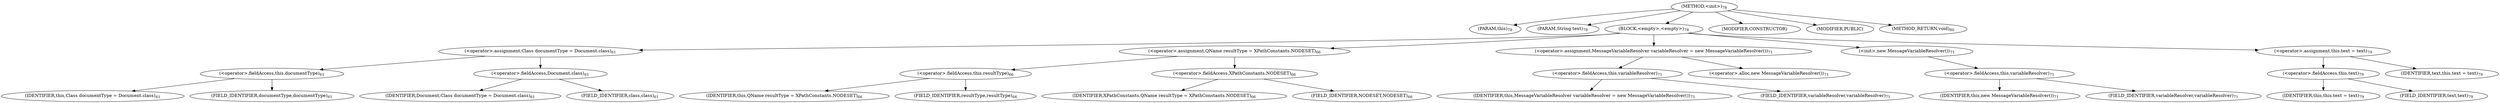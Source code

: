 digraph "&lt;init&gt;" {  
"165" [label = <(METHOD,&lt;init&gt;)<SUB>78</SUB>> ]
"4" [label = <(PARAM,this)<SUB>78</SUB>> ]
"166" [label = <(PARAM,String text)<SUB>78</SUB>> ]
"167" [label = <(BLOCK,&lt;empty&gt;,&lt;empty&gt;)<SUB>78</SUB>> ]
"168" [label = <(&lt;operator&gt;.assignment,Class documentType = Document.class)<SUB>61</SUB>> ]
"169" [label = <(&lt;operator&gt;.fieldAccess,this.documentType)<SUB>61</SUB>> ]
"170" [label = <(IDENTIFIER,this,Class documentType = Document.class)<SUB>61</SUB>> ]
"171" [label = <(FIELD_IDENTIFIER,documentType,documentType)<SUB>61</SUB>> ]
"172" [label = <(&lt;operator&gt;.fieldAccess,Document.class)<SUB>61</SUB>> ]
"173" [label = <(IDENTIFIER,Document,Class documentType = Document.class)<SUB>61</SUB>> ]
"174" [label = <(FIELD_IDENTIFIER,class,class)<SUB>61</SUB>> ]
"175" [label = <(&lt;operator&gt;.assignment,QName resultType = XPathConstants.NODESET)<SUB>66</SUB>> ]
"176" [label = <(&lt;operator&gt;.fieldAccess,this.resultType)<SUB>66</SUB>> ]
"177" [label = <(IDENTIFIER,this,QName resultType = XPathConstants.NODESET)<SUB>66</SUB>> ]
"178" [label = <(FIELD_IDENTIFIER,resultType,resultType)<SUB>66</SUB>> ]
"179" [label = <(&lt;operator&gt;.fieldAccess,XPathConstants.NODESET)<SUB>66</SUB>> ]
"180" [label = <(IDENTIFIER,XPathConstants,QName resultType = XPathConstants.NODESET)<SUB>66</SUB>> ]
"181" [label = <(FIELD_IDENTIFIER,NODESET,NODESET)<SUB>66</SUB>> ]
"182" [label = <(&lt;operator&gt;.assignment,MessageVariableResolver variableResolver = new MessageVariableResolver())<SUB>71</SUB>> ]
"183" [label = <(&lt;operator&gt;.fieldAccess,this.variableResolver)<SUB>71</SUB>> ]
"184" [label = <(IDENTIFIER,this,MessageVariableResolver variableResolver = new MessageVariableResolver())<SUB>71</SUB>> ]
"185" [label = <(FIELD_IDENTIFIER,variableResolver,variableResolver)<SUB>71</SUB>> ]
"186" [label = <(&lt;operator&gt;.alloc,new MessageVariableResolver())<SUB>71</SUB>> ]
"187" [label = <(&lt;init&gt;,new MessageVariableResolver())<SUB>71</SUB>> ]
"188" [label = <(&lt;operator&gt;.fieldAccess,this.variableResolver)<SUB>71</SUB>> ]
"189" [label = <(IDENTIFIER,this,new MessageVariableResolver())<SUB>71</SUB>> ]
"190" [label = <(FIELD_IDENTIFIER,variableResolver,variableResolver)<SUB>71</SUB>> ]
"191" [label = <(&lt;operator&gt;.assignment,this.text = text)<SUB>79</SUB>> ]
"192" [label = <(&lt;operator&gt;.fieldAccess,this.text)<SUB>79</SUB>> ]
"3" [label = <(IDENTIFIER,this,this.text = text)<SUB>79</SUB>> ]
"193" [label = <(FIELD_IDENTIFIER,text,text)<SUB>79</SUB>> ]
"194" [label = <(IDENTIFIER,text,this.text = text)<SUB>79</SUB>> ]
"195" [label = <(MODIFIER,CONSTRUCTOR)> ]
"196" [label = <(MODIFIER,PUBLIC)> ]
"197" [label = <(METHOD_RETURN,void)<SUB>80</SUB>> ]
  "165" -> "4" 
  "165" -> "166" 
  "165" -> "167" 
  "165" -> "195" 
  "165" -> "196" 
  "165" -> "197" 
  "167" -> "168" 
  "167" -> "175" 
  "167" -> "182" 
  "167" -> "187" 
  "167" -> "191" 
  "168" -> "169" 
  "168" -> "172" 
  "169" -> "170" 
  "169" -> "171" 
  "172" -> "173" 
  "172" -> "174" 
  "175" -> "176" 
  "175" -> "179" 
  "176" -> "177" 
  "176" -> "178" 
  "179" -> "180" 
  "179" -> "181" 
  "182" -> "183" 
  "182" -> "186" 
  "183" -> "184" 
  "183" -> "185" 
  "187" -> "188" 
  "188" -> "189" 
  "188" -> "190" 
  "191" -> "192" 
  "191" -> "194" 
  "192" -> "3" 
  "192" -> "193" 
}
